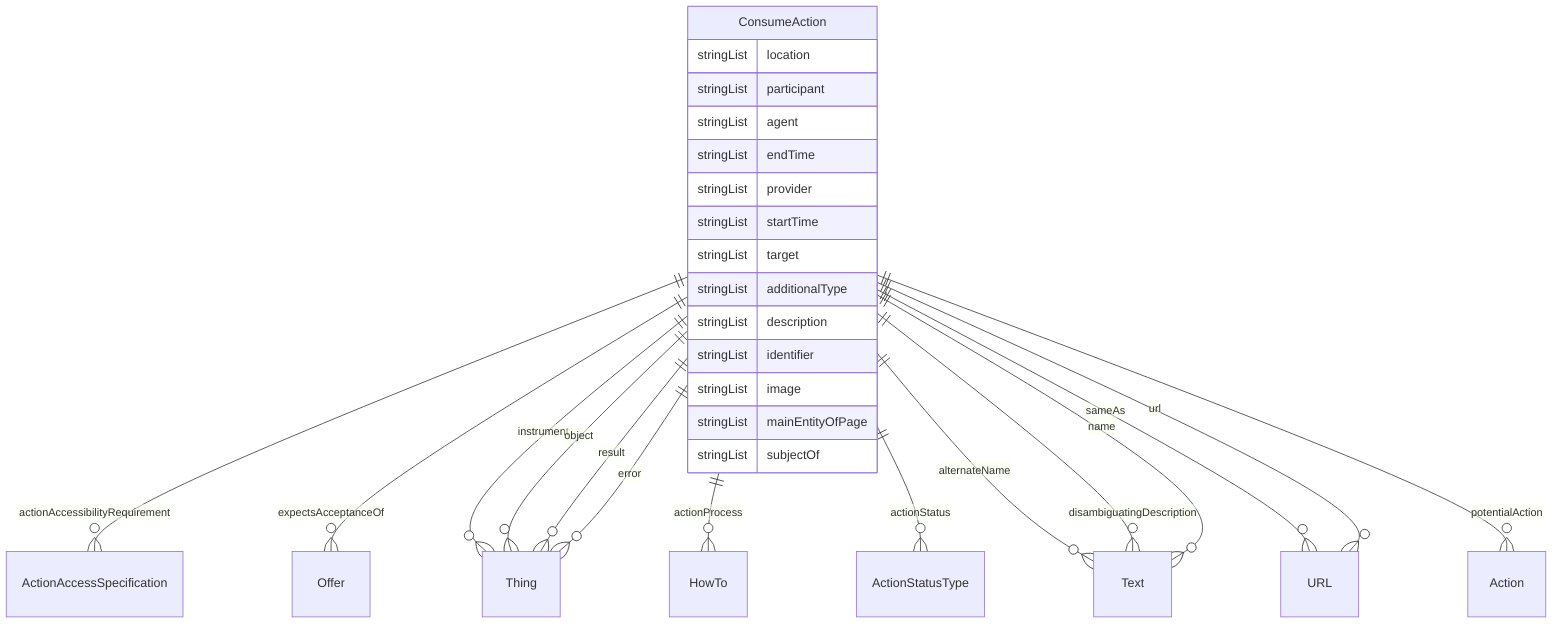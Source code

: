 erDiagram
ConsumeAction {
    stringList location  
    stringList participant  
    stringList agent  
    stringList endTime  
    stringList provider  
    stringList startTime  
    stringList target  
    stringList additionalType  
    stringList description  
    stringList identifier  
    stringList image  
    stringList mainEntityOfPage  
    stringList subjectOf  
}

ConsumeAction ||--}o ActionAccessSpecification : "actionAccessibilityRequirement"
ConsumeAction ||--}o Offer : "expectsAcceptanceOf"
ConsumeAction ||--}o Thing : "instrument"
ConsumeAction ||--}o Thing : "object"
ConsumeAction ||--}o Thing : "result"
ConsumeAction ||--}o HowTo : "actionProcess"
ConsumeAction ||--}o ActionStatusType : "actionStatus"
ConsumeAction ||--}o Thing : "error"
ConsumeAction ||--}o Text : "alternateName"
ConsumeAction ||--}o Text : "disambiguatingDescription"
ConsumeAction ||--}o Text : "name"
ConsumeAction ||--}o URL : "sameAs"
ConsumeAction ||--}o Action : "potentialAction"
ConsumeAction ||--}o URL : "url"